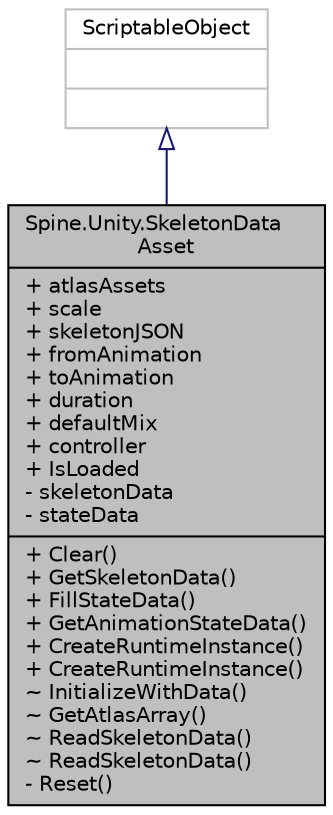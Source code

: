 digraph "Spine.Unity.SkeletonDataAsset"
{
 // LATEX_PDF_SIZE
  edge [fontname="Helvetica",fontsize="10",labelfontname="Helvetica",labelfontsize="10"];
  node [fontname="Helvetica",fontsize="10",shape=record];
  Node1 [label="{Spine.Unity.SkeletonData\lAsset\n|+ atlasAssets\l+ scale\l+ skeletonJSON\l+ fromAnimation\l+ toAnimation\l+ duration\l+ defaultMix\l+ controller\l+ IsLoaded\l- skeletonData\l- stateData\l|+ Clear()\l+ GetSkeletonData()\l+ FillStateData()\l+ GetAnimationStateData()\l+ CreateRuntimeInstance()\l+ CreateRuntimeInstance()\l~ InitializeWithData()\l~ GetAtlasArray()\l~ ReadSkeletonData()\l~ ReadSkeletonData()\l- Reset()\l}",height=0.2,width=0.4,color="black", fillcolor="grey75", style="filled", fontcolor="black",tooltip=" "];
  Node2 -> Node1 [dir="back",color="midnightblue",fontsize="10",style="solid",arrowtail="onormal"];
  Node2 [label="{ScriptableObject\n||}",height=0.2,width=0.4,color="grey75", fillcolor="white", style="filled",tooltip=" "];
}
